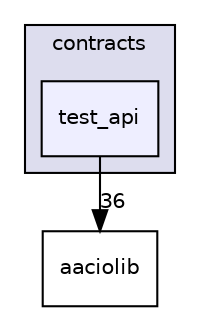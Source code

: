 digraph "contracts/test_api" {
  compound=true
  node [ fontsize="10", fontname="Helvetica"];
  edge [ labelfontsize="10", labelfontname="Helvetica"];
  subgraph clusterdir_ae9b15dd87e066e1908bbd90e8f38627 {
    graph [ bgcolor="#ddddee", pencolor="black", label="contracts" fontname="Helvetica", fontsize="10", URL="dir_ae9b15dd87e066e1908bbd90e8f38627.html"]
  dir_4512a307eab2a9ca08d8433965f51830 [shape=box, label="test_api", style="filled", fillcolor="#eeeeff", pencolor="black", URL="dir_4512a307eab2a9ca08d8433965f51830.html"];
  }
  dir_eebd46385ac17dfe81e47e86b6b64bf0 [shape=box label="aaciolib" URL="dir_eebd46385ac17dfe81e47e86b6b64bf0.html"];
  dir_4512a307eab2a9ca08d8433965f51830->dir_eebd46385ac17dfe81e47e86b6b64bf0 [headlabel="36", labeldistance=1.5 headhref="dir_001640_000015.html"];
}
